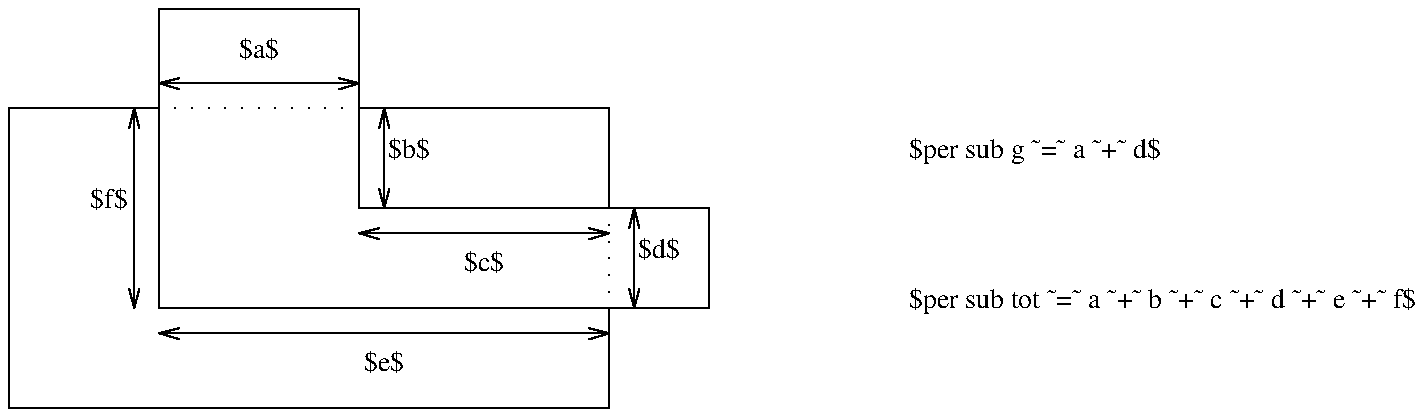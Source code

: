 .PS
line from 1.238,6.263 to 4.237,6.263
line from 1.238,7.763 to 1.988,7.763 to 1.988,6.763
line from 1.988,6.763 to 4.737,6.763
line from 2.987,7.263 to 4.737,7.263
line from 4.737,7.263 to 4.737,6.763
line from 4.237,6.763 to 4.237,6.263
line from 4.237,7.263 to 4.237,7.763
line from 1.988,7.763 to 1.988,8.262
line from 1.988,8.262 to 2.987,8.262
line from 2.987,8.262 to 2.987,7.763
line from 2.987,7.263 to 2.987,7.763
line from 1.238,7.763 to 1.238,6.263
line from 3.487,7.763 to 4.237,7.763
line from 2.987,7.763 to 3.487,7.763
line from 1.887,7.663 to 1.863,7.763 to 1.838,7.663
line from 1.863,7.763 to 1.863,6.763
line from 1.838,6.862 to 1.863,6.763 to 1.887,6.862
line from 2.087,6.663 to 1.988,6.638 to 2.087,6.612
line from 1.988,6.638 to 4.237,6.638
line from 4.138,6.612 to 4.237,6.638 to 4.138,6.663
line from 2.087,7.913 to 1.988,7.888 to 2.087,7.862
line from 1.988,7.888 to 2.987,7.888
line from 2.887,7.862 to 2.987,7.888 to 2.887,7.913
line from 4.388,7.163 to 4.362,7.263 to 4.337,7.163
line from 4.362,7.263 to 4.362,6.763
line from 4.337,6.862 to 4.362,6.763 to 4.388,6.862
line from 3.137,7.663 to 3.112,7.763 to 3.087,7.663
line from 3.112,7.763 to 3.112,7.263
line from 3.087,7.362 to 3.112,7.263 to 3.137,7.362
line from 3.087,7.163 to 2.987,7.138 to 3.087,7.112
line from 2.987,7.138 to 4.237,7.138
line from 4.138,7.112 to 4.237,7.138 to 4.138,7.163
dashwid = 0.08i
line dotted from 1.988,7.763 to 2.987,7.763
line dotted from 4.237,7.263 to 4.237,6.763
"$per sub tot ~=~ a ~+~ b ~+~ c ~+~ d ~+~ e ~+~ f$" at 5.737,6.796 ljust
"$a$" at 2.487,8.046
"$b$" at 3.237,7.546
"$c$" at 3.612,6.983
"$d$" at 4.487,7.046
"$e$" at 3.112,6.483
"$f$" at 1.738,7.296
"$per sub g ~=~ a ~+~ d$" at 5.737,7.546 ljust
" " at 7.0,7.0
.PE
